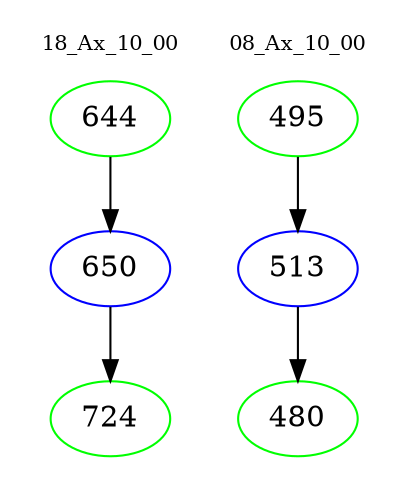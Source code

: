 digraph{
subgraph cluster_0 {
color = white
label = "18_Ax_10_00";
fontsize=10;
T0_644 [label="644", color="green"]
T0_644 -> T0_650 [color="black"]
T0_650 [label="650", color="blue"]
T0_650 -> T0_724 [color="black"]
T0_724 [label="724", color="green"]
}
subgraph cluster_1 {
color = white
label = "08_Ax_10_00";
fontsize=10;
T1_495 [label="495", color="green"]
T1_495 -> T1_513 [color="black"]
T1_513 [label="513", color="blue"]
T1_513 -> T1_480 [color="black"]
T1_480 [label="480", color="green"]
}
}
